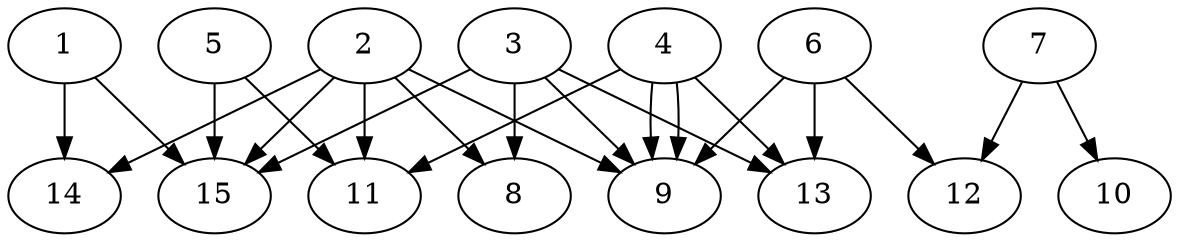 // DAG automatically generated by daggen at Thu Oct  3 13:59:26 2019
// ./daggen --dot -n 15 --ccr 0.5 --fat 0.9 --regular 0.5 --density 0.7 --mindata 5242880 --maxdata 52428800 
digraph G {
  1 [size="55060480", alpha="0.07", expect_size="27530240"] 
  1 -> 14 [size ="27530240"]
  1 -> 15 [size ="27530240"]
  2 [size="56547328", alpha="0.11", expect_size="28273664"] 
  2 -> 8 [size ="28273664"]
  2 -> 9 [size ="28273664"]
  2 -> 11 [size ="28273664"]
  2 -> 14 [size ="28273664"]
  2 -> 15 [size ="28273664"]
  3 [size="55709696", alpha="0.04", expect_size="27854848"] 
  3 -> 8 [size ="27854848"]
  3 -> 9 [size ="27854848"]
  3 -> 13 [size ="27854848"]
  3 -> 15 [size ="27854848"]
  4 [size="50403328", alpha="0.05", expect_size="25201664"] 
  4 -> 9 [size ="25201664"]
  4 -> 9 [size ="25201664"]
  4 -> 11 [size ="25201664"]
  4 -> 13 [size ="25201664"]
  5 [size="49008640", alpha="0.09", expect_size="24504320"] 
  5 -> 11 [size ="24504320"]
  5 -> 15 [size ="24504320"]
  6 [size="13264896", alpha="0.05", expect_size="6632448"] 
  6 -> 9 [size ="6632448"]
  6 -> 12 [size ="6632448"]
  6 -> 13 [size ="6632448"]
  7 [size="61874176", alpha="0.13", expect_size="30937088"] 
  7 -> 10 [size ="30937088"]
  7 -> 12 [size ="30937088"]
  8 [size="12099584", alpha="0.10", expect_size="6049792"] 
  9 [size="102139904", alpha="0.16", expect_size="51069952"] 
  10 [size="46170112", alpha="0.19", expect_size="23085056"] 
  11 [size="35037184", alpha="0.08", expect_size="17518592"] 
  12 [size="66615296", alpha="0.06", expect_size="33307648"] 
  13 [size="24741888", alpha="0.16", expect_size="12370944"] 
  14 [size="43984896", alpha="0.09", expect_size="21992448"] 
  15 [size="69132288", alpha="0.14", expect_size="34566144"] 
}
